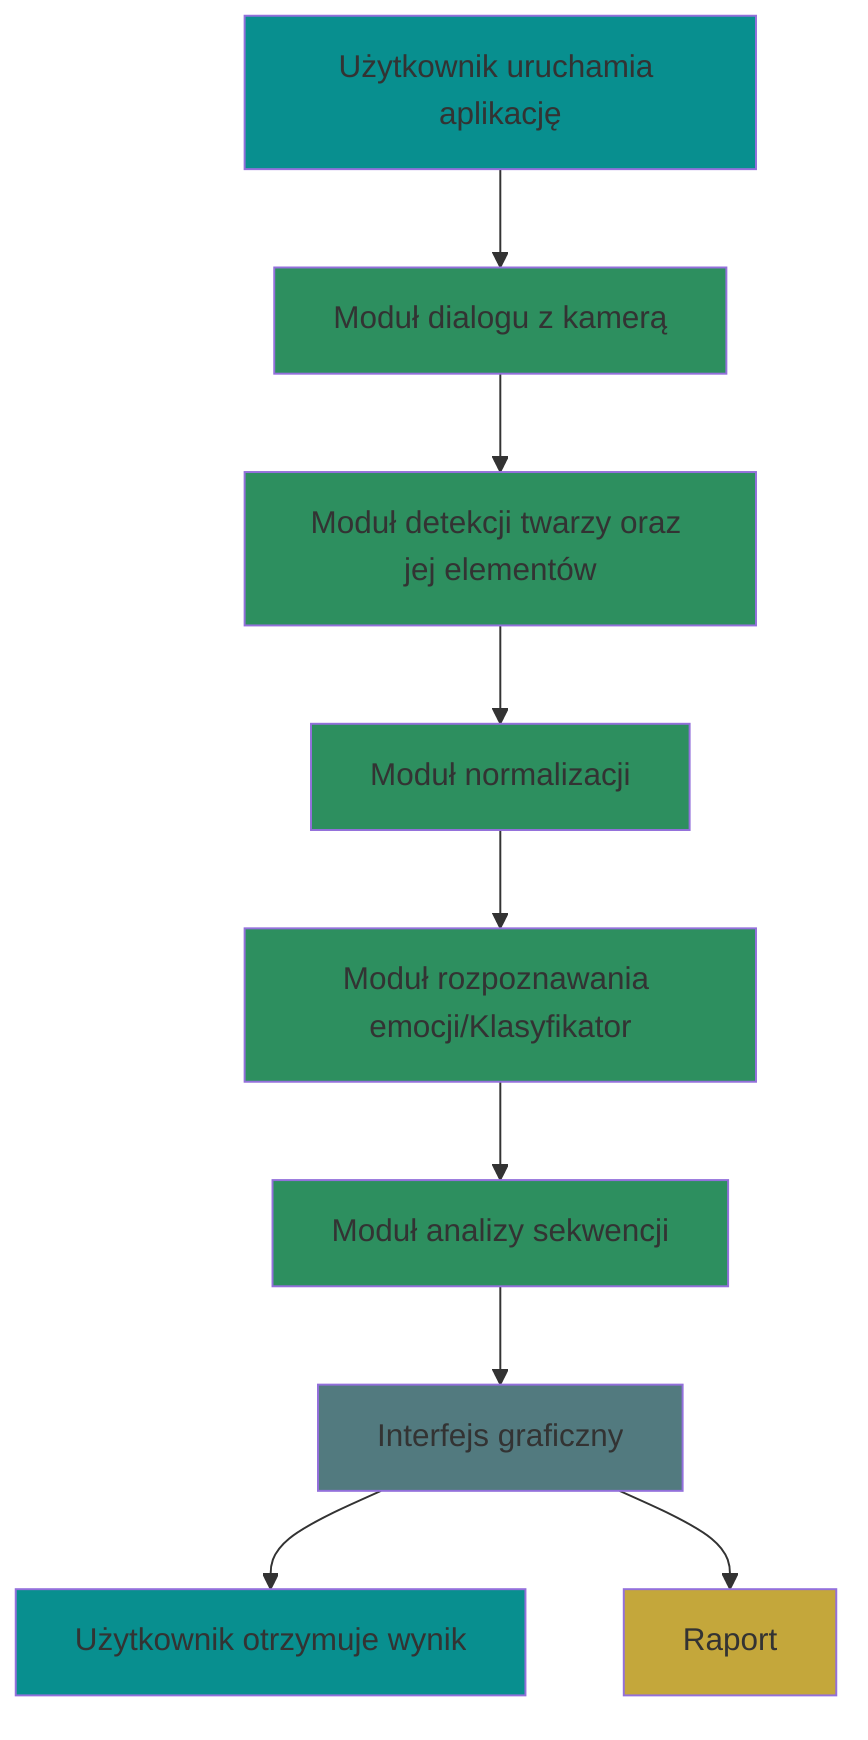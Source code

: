 graph TD
    A[Użytkownik uruchamia aplikację] --> B[Moduł dialogu z kamerą]
    B --> C[Moduł detekcji twarzy oraz jej elementów]
    C --> D[Moduł normalizacji]
    D --> E[Moduł rozpoznawania emocji/Klasyfikator]
    E --> F[Moduł analizy sekwencji]
    F --> G[Interfejs graficzny]
    G --> H[Użytkownik otrzymuje wynik]
    G --> I[Raport]
    
    style A fill:#088F8F
    style B fill:#2D8F5F
    style C fill:#2D8F5F
    style D fill:#2D8F5F
    style E fill:#2D8F5F
    style F fill:#2D8F5F
    style G fill:#527A7F
    style H fill:#088F8F
    style I fill:#C4A73B
